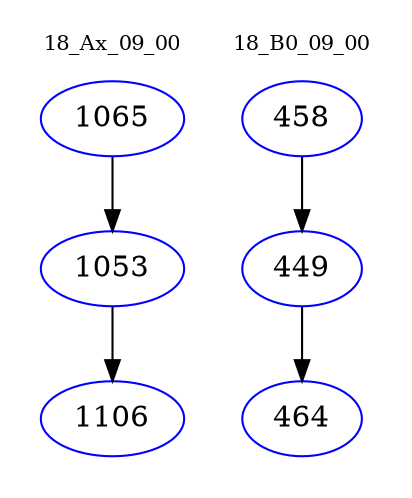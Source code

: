 digraph{
subgraph cluster_0 {
color = white
label = "18_Ax_09_00";
fontsize=10;
T0_1065 [label="1065", color="blue"]
T0_1065 -> T0_1053 [color="black"]
T0_1053 [label="1053", color="blue"]
T0_1053 -> T0_1106 [color="black"]
T0_1106 [label="1106", color="blue"]
}
subgraph cluster_1 {
color = white
label = "18_B0_09_00";
fontsize=10;
T1_458 [label="458", color="blue"]
T1_458 -> T1_449 [color="black"]
T1_449 [label="449", color="blue"]
T1_449 -> T1_464 [color="black"]
T1_464 [label="464", color="blue"]
}
}
